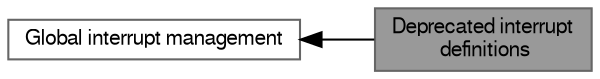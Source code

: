 digraph "Deprecated interrupt definitions"
{
 // LATEX_PDF_SIZE
  bgcolor="transparent";
  edge [fontname=FreeSans,fontsize=10,labelfontname=FreeSans,labelfontsize=10];
  node [fontname=FreeSans,fontsize=10,shape=box,height=0.2,width=0.4];
  rankdir=LR;
  Node1 [label="Deprecated interrupt\l definitions",height=0.2,width=0.4,color="gray40", fillcolor="grey60", style="filled", fontcolor="black",tooltip=" "];
  Node2 [label="Global interrupt management",height=0.2,width=0.4,color="grey40", fillcolor="white", style="filled",URL="$group__interrupt__group.html",tooltip="This is a driver for global enabling and disabling of interrupts."];
  Node2->Node1 [shape=plaintext, dir="back", style="solid"];
}
